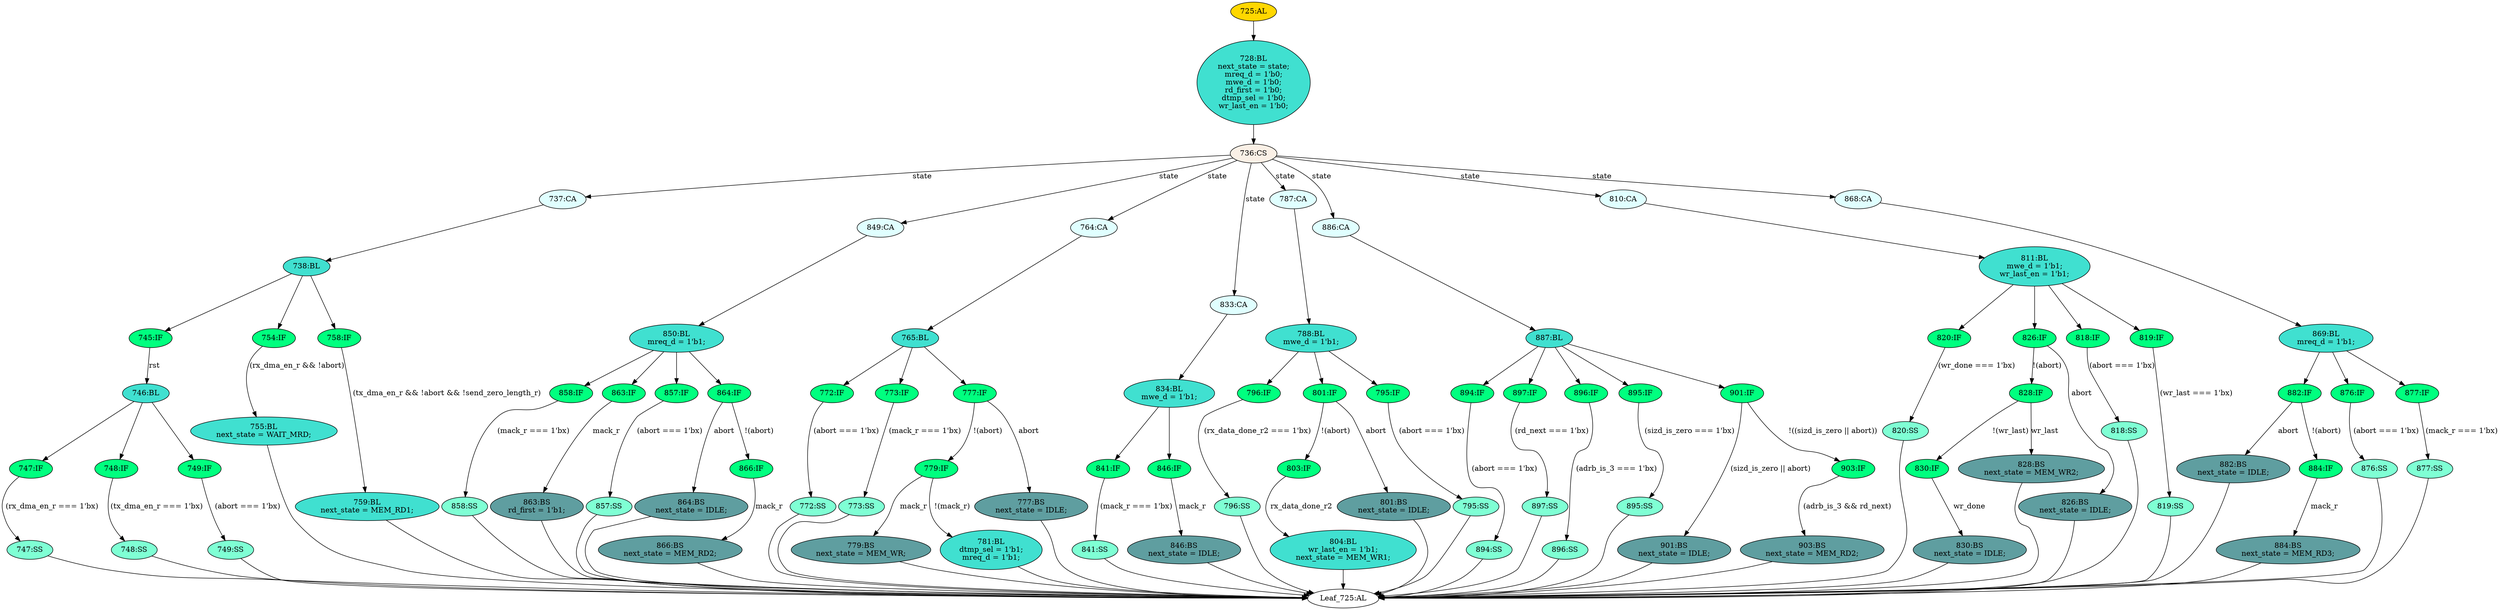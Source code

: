 strict digraph "" {
	node [label="\N"];
	"858:IF"	 [ast="<pyverilog.vparser.ast.IfStatement object at 0x7fa020e40590>",
		fillcolor=springgreen,
		label="858:IF",
		statements="[]",
		style=filled,
		typ=IfStatement];
	"858:SS"	 [ast="<pyverilog.vparser.ast.SingleStatement object at 0x7fa020e405d0>",
		fillcolor=aquamarine,
		label="858:SS",
		statements="[]",
		style=filled,
		typ=SingleStatement];
	"858:IF" -> "858:SS"	 [cond="['mack_r']",
		label="(mack_r === 1'bx)",
		lineno=858];
	"772:SS"	 [ast="<pyverilog.vparser.ast.SingleStatement object at 0x7fa020e56290>",
		fillcolor=aquamarine,
		label="772:SS",
		statements="[]",
		style=filled,
		typ=SingleStatement];
	"Leaf_725:AL"	 [def_var="['mwe_d', 'wr_last_en', 'mreq_d', 'dtmp_sel', 'rd_first', 'next_state']",
		label="Leaf_725:AL"];
	"772:SS" -> "Leaf_725:AL"	 [cond="[]",
		lineno=None];
	"819:SS"	 [ast="<pyverilog.vparser.ast.SingleStatement object at 0x7fa020e40910>",
		fillcolor=aquamarine,
		label="819:SS",
		statements="[]",
		style=filled,
		typ=SingleStatement];
	"819:SS" -> "Leaf_725:AL"	 [cond="[]",
		lineno=None];
	"796:IF"	 [ast="<pyverilog.vparser.ast.IfStatement object at 0x7fa020e40a10>",
		fillcolor=springgreen,
		label="796:IF",
		statements="[]",
		style=filled,
		typ=IfStatement];
	"796:SS"	 [ast="<pyverilog.vparser.ast.SingleStatement object at 0x7fa020e40a50>",
		fillcolor=aquamarine,
		label="796:SS",
		statements="[]",
		style=filled,
		typ=SingleStatement];
	"796:IF" -> "796:SS"	 [cond="['rx_data_done_r2']",
		label="(rx_data_done_r2 === 1'bx)",
		lineno=796];
	"820:IF"	 [ast="<pyverilog.vparser.ast.IfStatement object at 0x7fa020e40c50>",
		fillcolor=springgreen,
		label="820:IF",
		statements="[]",
		style=filled,
		typ=IfStatement];
	"820:SS"	 [ast="<pyverilog.vparser.ast.SingleStatement object at 0x7fa020e40c90>",
		fillcolor=aquamarine,
		label="820:SS",
		statements="[]",
		style=filled,
		typ=SingleStatement];
	"820:IF" -> "820:SS"	 [cond="['wr_done']",
		label="(wr_done === 1'bx)",
		lineno=820];
	"863:IF"	 [ast="<pyverilog.vparser.ast.IfStatement object at 0x7fa020e40e50>",
		fillcolor=springgreen,
		label="863:IF",
		statements="[]",
		style=filled,
		typ=IfStatement];
	"863:BS"	 [ast="<pyverilog.vparser.ast.BlockingSubstitution object at 0x7fa020e40e90>",
		fillcolor=cadetblue,
		label="863:BS
rd_first = 1'b1;",
		statements="[<pyverilog.vparser.ast.BlockingSubstitution object at 0x7fa020e40e90>]",
		style=filled,
		typ=BlockingSubstitution];
	"863:IF" -> "863:BS"	 [cond="['mack_r']",
		label=mack_r,
		lineno=863];
	"841:IF"	 [ast="<pyverilog.vparser.ast.IfStatement object at 0x7fa020e56090>",
		fillcolor=springgreen,
		label="841:IF",
		statements="[]",
		style=filled,
		typ=IfStatement];
	"841:SS"	 [ast="<pyverilog.vparser.ast.SingleStatement object at 0x7fa020e560d0>",
		fillcolor=aquamarine,
		label="841:SS",
		statements="[]",
		style=filled,
		typ=SingleStatement];
	"841:IF" -> "841:SS"	 [cond="['mack_r']",
		label="(mack_r === 1'bx)",
		lineno=841];
	"897:SS"	 [ast="<pyverilog.vparser.ast.SingleStatement object at 0x7fa020e407d0>",
		fillcolor=aquamarine,
		label="897:SS",
		statements="[]",
		style=filled,
		typ=SingleStatement];
	"897:SS" -> "Leaf_725:AL"	 [cond="[]",
		lineno=None];
	"749:SS"	 [ast="<pyverilog.vparser.ast.SingleStatement object at 0x7fa020e56390>",
		fillcolor=aquamarine,
		label="749:SS",
		statements="[]",
		style=filled,
		typ=SingleStatement];
	"749:SS" -> "Leaf_725:AL"	 [cond="[]",
		lineno=None];
	"882:BS"	 [ast="<pyverilog.vparser.ast.BlockingSubstitution object at 0x7fa020e56490>",
		fillcolor=cadetblue,
		label="882:BS
next_state = IDLE;",
		statements="[<pyverilog.vparser.ast.BlockingSubstitution object at 0x7fa020e56490>]",
		style=filled,
		typ=BlockingSubstitution];
	"882:BS" -> "Leaf_725:AL"	 [cond="[]",
		lineno=None];
	"803:IF"	 [ast="<pyverilog.vparser.ast.IfStatement object at 0x7fa020e56610>",
		fillcolor=springgreen,
		label="803:IF",
		statements="[]",
		style=filled,
		typ=IfStatement];
	"804:BL"	 [ast="<pyverilog.vparser.ast.Block object at 0x7fa020e56650>",
		fillcolor=turquoise,
		label="804:BL
wr_last_en = 1'b1;
next_state = MEM_WR1;",
		statements="[<pyverilog.vparser.ast.BlockingSubstitution object at 0x7fa020e56690>, <pyverilog.vparser.ast.BlockingSubstitution object at 0x7fa020e567d0>]",
		style=filled,
		typ=Block];
	"803:IF" -> "804:BL"	 [cond="['rx_data_done_r2']",
		label=rx_data_done_r2,
		lineno=803];
	"826:IF"	 [ast="<pyverilog.vparser.ast.IfStatement object at 0x7fa020e56990>",
		fillcolor=springgreen,
		label="826:IF",
		statements="[]",
		style=filled,
		typ=IfStatement];
	"828:IF"	 [ast="<pyverilog.vparser.ast.IfStatement object at 0x7fa020e569d0>",
		fillcolor=springgreen,
		label="828:IF",
		statements="[]",
		style=filled,
		typ=IfStatement];
	"826:IF" -> "828:IF"	 [cond="['abort']",
		label="!(abort)",
		lineno=826];
	"826:BS"	 [ast="<pyverilog.vparser.ast.BlockingSubstitution object at 0x7fa020e56d50>",
		fillcolor=cadetblue,
		label="826:BS
next_state = IDLE;",
		statements="[<pyverilog.vparser.ast.BlockingSubstitution object at 0x7fa020e56d50>]",
		style=filled,
		typ=BlockingSubstitution];
	"826:IF" -> "826:BS"	 [cond="['abort']",
		label=abort,
		lineno=826];
	"737:CA"	 [ast="<pyverilog.vparser.ast.Case object at 0x7fa020e56ed0>",
		fillcolor=lightcyan,
		label="737:CA",
		statements="[]",
		style=filled,
		typ=Case];
	"738:BL"	 [ast="<pyverilog.vparser.ast.Block object at 0x7fa020e56f50>",
		fillcolor=turquoise,
		label="738:BL",
		statements="[]",
		style=filled,
		typ=Block];
	"737:CA" -> "738:BL"	 [cond="[]",
		lineno=None];
	"894:IF"	 [ast="<pyverilog.vparser.ast.IfStatement object at 0x7fa020e61c10>",
		fillcolor=springgreen,
		label="894:IF",
		statements="[]",
		style=filled,
		typ=IfStatement];
	"894:SS"	 [ast="<pyverilog.vparser.ast.SingleStatement object at 0x7fa020e61c50>",
		fillcolor=aquamarine,
		label="894:SS",
		statements="[]",
		style=filled,
		typ=SingleStatement];
	"894:IF" -> "894:SS"	 [cond="['abort']",
		label="(abort === 1'bx)",
		lineno=894];
	"748:SS"	 [ast="<pyverilog.vparser.ast.SingleStatement object at 0x7fa020e61290>",
		fillcolor=aquamarine,
		label="748:SS",
		statements="[]",
		style=filled,
		typ=SingleStatement];
	"748:SS" -> "Leaf_725:AL"	 [cond="[]",
		lineno=None];
	"857:IF"	 [ast="<pyverilog.vparser.ast.IfStatement object at 0x7fa020e61e10>",
		fillcolor=springgreen,
		label="857:IF",
		statements="[]",
		style=filled,
		typ=IfStatement];
	"857:SS"	 [ast="<pyverilog.vparser.ast.SingleStatement object at 0x7fa020e61e50>",
		fillcolor=aquamarine,
		label="857:SS",
		statements="[]",
		style=filled,
		typ=SingleStatement];
	"857:IF" -> "857:SS"	 [cond="['abort']",
		label="(abort === 1'bx)",
		lineno=857];
	"863:BS" -> "Leaf_725:AL"	 [cond="[]",
		lineno=None];
	"849:CA"	 [ast="<pyverilog.vparser.ast.Case object at 0x7fa020dec050>",
		fillcolor=lightcyan,
		label="849:CA",
		statements="[]",
		style=filled,
		typ=Case];
	"850:BL"	 [ast="<pyverilog.vparser.ast.Block object at 0x7fa020dec0d0>",
		fillcolor=turquoise,
		label="850:BL
mreq_d = 1'b1;",
		statements="[<pyverilog.vparser.ast.BlockingSubstitution object at 0x7fa020dec110>]",
		style=filled,
		typ=Block];
	"849:CA" -> "850:BL"	 [cond="[]",
		lineno=None];
	"728:BL"	 [ast="<pyverilog.vparser.ast.Block object at 0x7fa020decd50>",
		fillcolor=turquoise,
		label="728:BL
next_state = state;
mreq_d = 1'b0;
mwe_d = 1'b0;
rd_first = 1'b0;
dtmp_sel = 1'b0;
wr_last_en = 1'b0;",
		statements="[<pyverilog.vparser.ast.BlockingSubstitution object at 0x7fa020dec5d0>, <pyverilog.vparser.ast.BlockingSubstitution object at 0x7fa020dec710>, <\
pyverilog.vparser.ast.BlockingSubstitution object at 0x7fa020dec850>, <pyverilog.vparser.ast.BlockingSubstitution object at 0x7fa020dec990>, <\
pyverilog.vparser.ast.BlockingSubstitution object at 0x7fa020decad0>, <pyverilog.vparser.ast.BlockingSubstitution object at 0x7fa020decc10>]",
		style=filled,
		typ=Block];
	"736:CS"	 [ast="<pyverilog.vparser.ast.CaseStatement object at 0x7fa020decd90>",
		fillcolor=linen,
		label="736:CS",
		statements="[]",
		style=filled,
		typ=CaseStatement];
	"728:BL" -> "736:CS"	 [cond="[]",
		lineno=None];
	"896:SS"	 [ast="<pyverilog.vparser.ast.SingleStatement object at 0x7fa020e09590>",
		fillcolor=aquamarine,
		label="896:SS",
		statements="[]",
		style=filled,
		typ=SingleStatement];
	"896:SS" -> "Leaf_725:AL"	 [cond="[]",
		lineno=None];
	"882:IF"	 [ast="<pyverilog.vparser.ast.IfStatement object at 0x7fa020dfff90>",
		fillcolor=springgreen,
		label="882:IF",
		statements="[]",
		style=filled,
		typ=IfStatement];
	"882:IF" -> "882:BS"	 [cond="['abort']",
		label=abort,
		lineno=882];
	"884:IF"	 [ast="<pyverilog.vparser.ast.IfStatement object at 0x7fa020dfffd0>",
		fillcolor=springgreen,
		label="884:IF",
		statements="[]",
		style=filled,
		typ=IfStatement];
	"882:IF" -> "884:IF"	 [cond="['abort']",
		label="!(abort)",
		lineno=882];
	"764:CA"	 [ast="<pyverilog.vparser.ast.Case object at 0x7fa020dece50>",
		fillcolor=lightcyan,
		label="764:CA",
		statements="[]",
		style=filled,
		typ=Case];
	"765:BL"	 [ast="<pyverilog.vparser.ast.Block object at 0x7fa020deced0>",
		fillcolor=turquoise,
		label="765:BL",
		statements="[]",
		style=filled,
		typ=Block];
	"764:CA" -> "765:BL"	 [cond="[]",
		lineno=None];
	"897:IF"	 [ast="<pyverilog.vparser.ast.IfStatement object at 0x7fa020e09750>",
		fillcolor=springgreen,
		label="897:IF",
		statements="[]",
		style=filled,
		typ=IfStatement];
	"897:IF" -> "897:SS"	 [cond="['rd_next']",
		label="(rd_next === 1'bx)",
		lineno=897];
	"833:CA"	 [ast="<pyverilog.vparser.ast.Case object at 0x7fa020dff550>",
		fillcolor=lightcyan,
		label="833:CA",
		statements="[]",
		style=filled,
		typ=Case];
	"834:BL"	 [ast="<pyverilog.vparser.ast.Block object at 0x7fa020dff5d0>",
		fillcolor=turquoise,
		label="834:BL
mwe_d = 1'b1;",
		statements="[<pyverilog.vparser.ast.BlockingSubstitution object at 0x7fa020dff610>]",
		style=filled,
		typ=Block];
	"833:CA" -> "834:BL"	 [cond="[]",
		lineno=None];
	"830:IF"	 [ast="<pyverilog.vparser.ast.IfStatement object at 0x7fa020e56a10>",
		fillcolor=springgreen,
		label="830:IF",
		statements="[]",
		style=filled,
		typ=IfStatement];
	"830:BS"	 [ast="<pyverilog.vparser.ast.BlockingSubstitution object at 0x7fa020e56a50>",
		fillcolor=cadetblue,
		label="830:BS
next_state = IDLE;",
		statements="[<pyverilog.vparser.ast.BlockingSubstitution object at 0x7fa020e56a50>]",
		style=filled,
		typ=BlockingSubstitution];
	"830:IF" -> "830:BS"	 [cond="['wr_done']",
		label=wr_done,
		lineno=830];
	"747:IF"	 [ast="<pyverilog.vparser.ast.IfStatement object at 0x7fa020e61050>",
		fillcolor=springgreen,
		label="747:IF",
		statements="[]",
		style=filled,
		typ=IfStatement];
	"747:SS"	 [ast="<pyverilog.vparser.ast.SingleStatement object at 0x7fa020e61090>",
		fillcolor=aquamarine,
		label="747:SS",
		statements="[]",
		style=filled,
		typ=SingleStatement];
	"747:IF" -> "747:SS"	 [cond="['rx_dma_en_r']",
		label="(rx_dma_en_r === 1'bx)",
		lineno=747];
	"828:BS"	 [ast="<pyverilog.vparser.ast.BlockingSubstitution object at 0x7fa020e56bd0>",
		fillcolor=cadetblue,
		label="828:BS
next_state = MEM_WR2;",
		statements="[<pyverilog.vparser.ast.BlockingSubstitution object at 0x7fa020e56bd0>]",
		style=filled,
		typ=BlockingSubstitution];
	"828:BS" -> "Leaf_725:AL"	 [cond="[]",
		lineno=None];
	"894:SS" -> "Leaf_725:AL"	 [cond="[]",
		lineno=None];
	"745:IF"	 [ast="<pyverilog.vparser.ast.IfStatement object at 0x7fa020e56f90>",
		fillcolor=springgreen,
		label="745:IF",
		statements="[]",
		style=filled,
		typ=IfStatement];
	"746:BL"	 [ast="<pyverilog.vparser.ast.Block object at 0x7fa020e56fd0>",
		fillcolor=turquoise,
		label="746:BL",
		statements="[]",
		style=filled,
		typ=Block];
	"745:IF" -> "746:BL"	 [cond="['rst']",
		label=rst,
		lineno=745];
	"779:IF"	 [ast="<pyverilog.vparser.ast.IfStatement object at 0x7fa020df5290>",
		fillcolor=springgreen,
		label="779:IF",
		statements="[]",
		style=filled,
		typ=IfStatement];
	"779:BS"	 [ast="<pyverilog.vparser.ast.BlockingSubstitution object at 0x7fa020df5590>",
		fillcolor=cadetblue,
		label="779:BS
next_state = MEM_WR;",
		statements="[<pyverilog.vparser.ast.BlockingSubstitution object at 0x7fa020df5590>]",
		style=filled,
		typ=BlockingSubstitution];
	"779:IF" -> "779:BS"	 [cond="['mack_r']",
		label=mack_r,
		lineno=779];
	"781:BL"	 [ast="<pyverilog.vparser.ast.Block object at 0x7fa020df52d0>",
		fillcolor=turquoise,
		label="781:BL
dtmp_sel = 1'b1;
mreq_d = 1'b1;",
		statements="[<pyverilog.vparser.ast.BlockingSubstitution object at 0x7fa020df5310>, <pyverilog.vparser.ast.BlockingSubstitution object at 0x7fa020df5450>]",
		style=filled,
		typ=Block];
	"779:IF" -> "781:BL"	 [cond="['mack_r']",
		label="!(mack_r)",
		lineno=779];
	"773:SS"	 [ast="<pyverilog.vparser.ast.SingleStatement object at 0x7fa020df5090>",
		fillcolor=aquamarine,
		label="773:SS",
		statements="[]",
		style=filled,
		typ=SingleStatement];
	"773:SS" -> "Leaf_725:AL"	 [cond="[]",
		lineno=None];
	"876:IF"	 [ast="<pyverilog.vparser.ast.IfStatement object at 0x7fa020dffa10>",
		fillcolor=springgreen,
		label="876:IF",
		statements="[]",
		style=filled,
		typ=IfStatement];
	"876:SS"	 [ast="<pyverilog.vparser.ast.SingleStatement object at 0x7fa020dffa50>",
		fillcolor=aquamarine,
		label="876:SS",
		statements="[]",
		style=filled,
		typ=SingleStatement];
	"876:IF" -> "876:SS"	 [cond="['abort']",
		label="(abort === 1'bx)",
		lineno=876];
	"759:BL"	 [ast="<pyverilog.vparser.ast.Block object at 0x7fa020e61890>",
		fillcolor=turquoise,
		label="759:BL
next_state = MEM_RD1;",
		statements="[<pyverilog.vparser.ast.BlockingSubstitution object at 0x7fa020e618d0>]",
		style=filled,
		typ=Block];
	"759:BL" -> "Leaf_725:AL"	 [cond="[]",
		lineno=None];
	"820:SS" -> "Leaf_725:AL"	 [cond="[]",
		lineno=None];
	"811:BL"	 [ast="<pyverilog.vparser.ast.Block object at 0x7fa020df5f10>",
		fillcolor=turquoise,
		label="811:BL
mwe_d = 1'b1;
wr_last_en = 1'b1;",
		statements="[<pyverilog.vparser.ast.BlockingSubstitution object at 0x7fa020dff2d0>, <pyverilog.vparser.ast.BlockingSubstitution object at 0x7fa020dff410>]",
		style=filled,
		typ=Block];
	"811:BL" -> "820:IF"	 [cond="[]",
		lineno=None];
	"811:BL" -> "826:IF"	 [cond="[]",
		lineno=None];
	"818:IF"	 [ast="<pyverilog.vparser.ast.IfStatement object at 0x7fa020df5f50>",
		fillcolor=springgreen,
		label="818:IF",
		statements="[]",
		style=filled,
		typ=IfStatement];
	"811:BL" -> "818:IF"	 [cond="[]",
		lineno=None];
	"819:IF"	 [ast="<pyverilog.vparser.ast.IfStatement object at 0x7fa020dff1d0>",
		fillcolor=springgreen,
		label="819:IF",
		statements="[]",
		style=filled,
		typ=IfStatement];
	"811:BL" -> "819:IF"	 [cond="[]",
		lineno=None];
	"804:BL" -> "Leaf_725:AL"	 [cond="[]",
		lineno=None];
	"858:SS" -> "Leaf_725:AL"	 [cond="[]",
		lineno=None];
	"796:SS" -> "Leaf_725:AL"	 [cond="[]",
		lineno=None];
	"828:IF" -> "830:IF"	 [cond="['wr_last']",
		label="!(wr_last)",
		lineno=828];
	"828:IF" -> "828:BS"	 [cond="['wr_last']",
		label=wr_last,
		lineno=828];
	"830:BS" -> "Leaf_725:AL"	 [cond="[]",
		lineno=None];
	"795:SS"	 [ast="<pyverilog.vparser.ast.SingleStatement object at 0x7fa020df5990>",
		fillcolor=aquamarine,
		label="795:SS",
		statements="[]",
		style=filled,
		typ=SingleStatement];
	"795:SS" -> "Leaf_725:AL"	 [cond="[]",
		lineno=None];
	"884:BS"	 [ast="<pyverilog.vparser.ast.BlockingSubstitution object at 0x7fa020e09050>",
		fillcolor=cadetblue,
		label="884:BS
next_state = MEM_RD3;",
		statements="[<pyverilog.vparser.ast.BlockingSubstitution object at 0x7fa020e09050>]",
		style=filled,
		typ=BlockingSubstitution];
	"884:BS" -> "Leaf_725:AL"	 [cond="[]",
		lineno=None];
	"818:SS"	 [ast="<pyverilog.vparser.ast.SingleStatement object at 0x7fa020df5f90>",
		fillcolor=aquamarine,
		label="818:SS",
		statements="[]",
		style=filled,
		typ=SingleStatement];
	"818:SS" -> "Leaf_725:AL"	 [cond="[]",
		lineno=None];
	"788:BL"	 [ast="<pyverilog.vparser.ast.Block object at 0x7fa020df5910>",
		fillcolor=turquoise,
		label="788:BL
mwe_d = 1'b1;",
		statements="[<pyverilog.vparser.ast.BlockingSubstitution object at 0x7fa020df5b90>]",
		style=filled,
		typ=Block];
	"788:BL" -> "796:IF"	 [cond="[]",
		lineno=None];
	"801:IF"	 [ast="<pyverilog.vparser.ast.IfStatement object at 0x7fa020df5cd0>",
		fillcolor=springgreen,
		label="801:IF",
		statements="[]",
		style=filled,
		typ=IfStatement];
	"788:BL" -> "801:IF"	 [cond="[]",
		lineno=None];
	"795:IF"	 [ast="<pyverilog.vparser.ast.IfStatement object at 0x7fa020df5950>",
		fillcolor=springgreen,
		label="795:IF",
		statements="[]",
		style=filled,
		typ=IfStatement];
	"788:BL" -> "795:IF"	 [cond="[]",
		lineno=None];
	"754:IF"	 [ast="<pyverilog.vparser.ast.IfStatement object at 0x7fa020e61590>",
		fillcolor=springgreen,
		label="754:IF",
		statements="[]",
		style=filled,
		typ=IfStatement];
	"755:BL"	 [ast="<pyverilog.vparser.ast.Block object at 0x7fa020e615d0>",
		fillcolor=turquoise,
		label="755:BL
next_state = WAIT_MRD;",
		statements="[<pyverilog.vparser.ast.BlockingSubstitution object at 0x7fa020e61610>]",
		style=filled,
		typ=Block];
	"754:IF" -> "755:BL"	 [cond="['rx_dma_en_r', 'abort']",
		label="(rx_dma_en_r && !abort)",
		lineno=754];
	"896:IF"	 [ast="<pyverilog.vparser.ast.IfStatement object at 0x7fa020e09550>",
		fillcolor=springgreen,
		label="896:IF",
		statements="[]",
		style=filled,
		typ=IfStatement];
	"896:IF" -> "896:SS"	 [cond="['adrb_is_3']",
		label="(adrb_is_3 === 1'bx)",
		lineno=896];
	"772:IF"	 [ast="<pyverilog.vparser.ast.IfStatement object at 0x7fa020decf10>",
		fillcolor=springgreen,
		label="772:IF",
		statements="[]",
		style=filled,
		typ=IfStatement];
	"772:IF" -> "772:SS"	 [cond="['abort']",
		label="(abort === 1'bx)",
		lineno=772];
	"846:IF"	 [ast="<pyverilog.vparser.ast.IfStatement object at 0x7fa020dff790>",
		fillcolor=springgreen,
		label="846:IF",
		statements="[]",
		style=filled,
		typ=IfStatement];
	"846:BS"	 [ast="<pyverilog.vparser.ast.BlockingSubstitution object at 0x7fa020dff7d0>",
		fillcolor=cadetblue,
		label="846:BS
next_state = IDLE;",
		statements="[<pyverilog.vparser.ast.BlockingSubstitution object at 0x7fa020dff7d0>]",
		style=filled,
		typ=BlockingSubstitution];
	"846:IF" -> "846:BS"	 [cond="['mack_r']",
		label=mack_r,
		lineno=846];
	"765:BL" -> "772:IF"	 [cond="[]",
		lineno=None];
	"773:IF"	 [ast="<pyverilog.vparser.ast.IfStatement object at 0x7fa020df5050>",
		fillcolor=springgreen,
		label="773:IF",
		statements="[]",
		style=filled,
		typ=IfStatement];
	"765:BL" -> "773:IF"	 [cond="[]",
		lineno=None];
	"777:IF"	 [ast="<pyverilog.vparser.ast.IfStatement object at 0x7fa020df5250>",
		fillcolor=springgreen,
		label="777:IF",
		statements="[]",
		style=filled,
		typ=IfStatement];
	"765:BL" -> "777:IF"	 [cond="[]",
		lineno=None];
	"746:BL" -> "747:IF"	 [cond="[]",
		lineno=None];
	"748:IF"	 [ast="<pyverilog.vparser.ast.IfStatement object at 0x7fa020e61250>",
		fillcolor=springgreen,
		label="748:IF",
		statements="[]",
		style=filled,
		typ=IfStatement];
	"746:BL" -> "748:IF"	 [cond="[]",
		lineno=None];
	"749:IF"	 [ast="<pyverilog.vparser.ast.IfStatement object at 0x7fa020e61450>",
		fillcolor=springgreen,
		label="749:IF",
		statements="[]",
		style=filled,
		typ=IfStatement];
	"746:BL" -> "749:IF"	 [cond="[]",
		lineno=None];
	"787:CA"	 [ast="<pyverilog.vparser.ast.Case object at 0x7fa020df5890>",
		fillcolor=lightcyan,
		label="787:CA",
		statements="[]",
		style=filled,
		typ=Case];
	"787:CA" -> "788:BL"	 [cond="[]",
		lineno=None];
	"801:BS"	 [ast="<pyverilog.vparser.ast.BlockingSubstitution object at 0x7fa020df5d10>",
		fillcolor=cadetblue,
		label="801:BS
next_state = IDLE;",
		statements="[<pyverilog.vparser.ast.BlockingSubstitution object at 0x7fa020df5d10>]",
		style=filled,
		typ=BlockingSubstitution];
	"801:BS" -> "Leaf_725:AL"	 [cond="[]",
		lineno=None];
	"886:CA"	 [ast="<pyverilog.vparser.ast.Case object at 0x7fa020e09210>",
		fillcolor=lightcyan,
		label="886:CA",
		statements="[]",
		style=filled,
		typ=Case];
	"887:BL"	 [ast="<pyverilog.vparser.ast.Block object at 0x7fa020e09290>",
		fillcolor=turquoise,
		label="887:BL",
		statements="[]",
		style=filled,
		typ=Block];
	"886:CA" -> "887:BL"	 [cond="[]",
		lineno=None];
	"747:SS" -> "Leaf_725:AL"	 [cond="[]",
		lineno=None];
	"864:IF"	 [ast="<pyverilog.vparser.ast.IfStatement object at 0x7fa020dec250>",
		fillcolor=springgreen,
		label="864:IF",
		statements="[]",
		style=filled,
		typ=IfStatement];
	"864:BS"	 [ast="<pyverilog.vparser.ast.BlockingSubstitution object at 0x7fa020dec450>",
		fillcolor=cadetblue,
		label="864:BS
next_state = IDLE;",
		statements="[<pyverilog.vparser.ast.BlockingSubstitution object at 0x7fa020dec450>]",
		style=filled,
		typ=BlockingSubstitution];
	"864:IF" -> "864:BS"	 [cond="['abort']",
		label=abort,
		lineno=864];
	"866:IF"	 [ast="<pyverilog.vparser.ast.IfStatement object at 0x7fa020dec290>",
		fillcolor=springgreen,
		label="866:IF",
		statements="[]",
		style=filled,
		typ=IfStatement];
	"864:IF" -> "866:IF"	 [cond="['abort']",
		label="!(abort)",
		lineno=864];
	"758:IF"	 [ast="<pyverilog.vparser.ast.IfStatement object at 0x7fa020e61850>",
		fillcolor=springgreen,
		label="758:IF",
		statements="[]",
		style=filled,
		typ=IfStatement];
	"758:IF" -> "759:BL"	 [cond="['tx_dma_en_r', 'abort', 'send_zero_length_r']",
		label="(tx_dma_en_r && !abort && !send_zero_length_r)",
		lineno=758];
	"895:IF"	 [ast="<pyverilog.vparser.ast.IfStatement object at 0x7fa020e092d0>",
		fillcolor=springgreen,
		label="895:IF",
		statements="[]",
		style=filled,
		typ=IfStatement];
	"895:SS"	 [ast="<pyverilog.vparser.ast.SingleStatement object at 0x7fa020e09310>",
		fillcolor=aquamarine,
		label="895:SS",
		statements="[]",
		style=filled,
		typ=SingleStatement];
	"895:IF" -> "895:SS"	 [cond="['sizd_is_zero']",
		label="(sizd_is_zero === 1'bx)",
		lineno=895];
	"773:IF" -> "773:SS"	 [cond="['mack_r']",
		label="(mack_r === 1'bx)",
		lineno=773];
	"877:IF"	 [ast="<pyverilog.vparser.ast.IfStatement object at 0x7fa020dffc50>",
		fillcolor=springgreen,
		label="877:IF",
		statements="[]",
		style=filled,
		typ=IfStatement];
	"877:SS"	 [ast="<pyverilog.vparser.ast.SingleStatement object at 0x7fa020dffc90>",
		fillcolor=aquamarine,
		label="877:SS",
		statements="[]",
		style=filled,
		typ=SingleStatement];
	"877:IF" -> "877:SS"	 [cond="['mack_r']",
		label="(mack_r === 1'bx)",
		lineno=877];
	"755:BL" -> "Leaf_725:AL"	 [cond="[]",
		lineno=None];
	"810:CA"	 [ast="<pyverilog.vparser.ast.Case object at 0x7fa020df5e90>",
		fillcolor=lightcyan,
		label="810:CA",
		statements="[]",
		style=filled,
		typ=Case];
	"810:CA" -> "811:BL"	 [cond="[]",
		lineno=None];
	"864:BS" -> "Leaf_725:AL"	 [cond="[]",
		lineno=None];
	"887:BL" -> "894:IF"	 [cond="[]",
		lineno=None];
	"887:BL" -> "897:IF"	 [cond="[]",
		lineno=None];
	"887:BL" -> "896:IF"	 [cond="[]",
		lineno=None];
	"887:BL" -> "895:IF"	 [cond="[]",
		lineno=None];
	"901:IF"	 [ast="<pyverilog.vparser.ast.IfStatement object at 0x7fa020e09850>",
		fillcolor=springgreen,
		label="901:IF",
		statements="[]",
		style=filled,
		typ=IfStatement];
	"887:BL" -> "901:IF"	 [cond="[]",
		lineno=None];
	"801:IF" -> "803:IF"	 [cond="['abort']",
		label="!(abort)",
		lineno=801];
	"801:IF" -> "801:BS"	 [cond="['abort']",
		label=abort,
		lineno=801];
	"901:BS"	 [ast="<pyverilog.vparser.ast.BlockingSubstitution object at 0x7fa020e09ad0>",
		fillcolor=cadetblue,
		label="901:BS
next_state = IDLE;",
		statements="[<pyverilog.vparser.ast.BlockingSubstitution object at 0x7fa020e09ad0>]",
		style=filled,
		typ=BlockingSubstitution];
	"901:BS" -> "Leaf_725:AL"	 [cond="[]",
		lineno=None];
	"876:SS" -> "Leaf_725:AL"	 [cond="[]",
		lineno=None];
	"869:BL"	 [ast="<pyverilog.vparser.ast.Block object at 0x7fa020dff9d0>",
		fillcolor=turquoise,
		label="869:BL
mreq_d = 1'b1;",
		statements="[<pyverilog.vparser.ast.BlockingSubstitution object at 0x7fa020dffe50>]",
		style=filled,
		typ=Block];
	"869:BL" -> "882:IF"	 [cond="[]",
		lineno=None];
	"869:BL" -> "876:IF"	 [cond="[]",
		lineno=None];
	"869:BL" -> "877:IF"	 [cond="[]",
		lineno=None];
	"866:BS"	 [ast="<pyverilog.vparser.ast.BlockingSubstitution object at 0x7fa020dec2d0>",
		fillcolor=cadetblue,
		label="866:BS
next_state = MEM_RD2;",
		statements="[<pyverilog.vparser.ast.BlockingSubstitution object at 0x7fa020dec2d0>]",
		style=filled,
		typ=BlockingSubstitution];
	"866:BS" -> "Leaf_725:AL"	 [cond="[]",
		lineno=None];
	"795:IF" -> "795:SS"	 [cond="['abort']",
		label="(abort === 1'bx)",
		lineno=795];
	"857:SS" -> "Leaf_725:AL"	 [cond="[]",
		lineno=None];
	"736:CS" -> "737:CA"	 [cond="['state']",
		label=state,
		lineno=736];
	"736:CS" -> "849:CA"	 [cond="['state']",
		label=state,
		lineno=736];
	"736:CS" -> "764:CA"	 [cond="['state']",
		label=state,
		lineno=736];
	"736:CS" -> "833:CA"	 [cond="['state']",
		label=state,
		lineno=736];
	"736:CS" -> "787:CA"	 [cond="['state']",
		label=state,
		lineno=736];
	"736:CS" -> "886:CA"	 [cond="['state']",
		label=state,
		lineno=736];
	"736:CS" -> "810:CA"	 [cond="['state']",
		label=state,
		lineno=736];
	"868:CA"	 [ast="<pyverilog.vparser.ast.Case object at 0x7fa020dff950>",
		fillcolor=lightcyan,
		label="868:CA",
		statements="[]",
		style=filled,
		typ=Case];
	"736:CS" -> "868:CA"	 [cond="['state']",
		label=state,
		lineno=736];
	"850:BL" -> "858:IF"	 [cond="[]",
		lineno=None];
	"850:BL" -> "863:IF"	 [cond="[]",
		lineno=None];
	"850:BL" -> "857:IF"	 [cond="[]",
		lineno=None];
	"850:BL" -> "864:IF"	 [cond="[]",
		lineno=None];
	"748:IF" -> "748:SS"	 [cond="['tx_dma_en_r']",
		label="(tx_dma_en_r === 1'bx)",
		lineno=748];
	"903:BS"	 [ast="<pyverilog.vparser.ast.BlockingSubstitution object at 0x7fa020e098d0>",
		fillcolor=cadetblue,
		label="903:BS
next_state = MEM_RD2;",
		statements="[<pyverilog.vparser.ast.BlockingSubstitution object at 0x7fa020e098d0>]",
		style=filled,
		typ=BlockingSubstitution];
	"903:BS" -> "Leaf_725:AL"	 [cond="[]",
		lineno=None];
	"841:SS" -> "Leaf_725:AL"	 [cond="[]",
		lineno=None];
	"901:IF" -> "901:BS"	 [cond="['sizd_is_zero', 'abort']",
		label="(sizd_is_zero || abort)",
		lineno=901];
	"903:IF"	 [ast="<pyverilog.vparser.ast.IfStatement object at 0x7fa020e09890>",
		fillcolor=springgreen,
		label="903:IF",
		statements="[]",
		style=filled,
		typ=IfStatement];
	"901:IF" -> "903:IF"	 [cond="['sizd_is_zero', 'abort']",
		label="!((sizd_is_zero || abort))",
		lineno=901];
	"846:BS" -> "Leaf_725:AL"	 [cond="[]",
		lineno=None];
	"866:IF" -> "866:BS"	 [cond="['mack_r']",
		label=mack_r,
		lineno=866];
	"818:IF" -> "818:SS"	 [cond="['abort']",
		label="(abort === 1'bx)",
		lineno=818];
	"777:IF" -> "779:IF"	 [cond="['abort']",
		label="!(abort)",
		lineno=777];
	"777:BS"	 [ast="<pyverilog.vparser.ast.BlockingSubstitution object at 0x7fa020df5710>",
		fillcolor=cadetblue,
		label="777:BS
next_state = IDLE;",
		statements="[<pyverilog.vparser.ast.BlockingSubstitution object at 0x7fa020df5710>]",
		style=filled,
		typ=BlockingSubstitution];
	"777:IF" -> "777:BS"	 [cond="['abort']",
		label=abort,
		lineno=777];
	"738:BL" -> "745:IF"	 [cond="[]",
		lineno=None];
	"738:BL" -> "754:IF"	 [cond="[]",
		lineno=None];
	"738:BL" -> "758:IF"	 [cond="[]",
		lineno=None];
	"834:BL" -> "841:IF"	 [cond="[]",
		lineno=None];
	"834:BL" -> "846:IF"	 [cond="[]",
		lineno=None];
	"779:BS" -> "Leaf_725:AL"	 [cond="[]",
		lineno=None];
	"884:IF" -> "884:BS"	 [cond="['mack_r']",
		label=mack_r,
		lineno=884];
	"868:CA" -> "869:BL"	 [cond="[]",
		lineno=None];
	"781:BL" -> "Leaf_725:AL"	 [cond="[]",
		lineno=None];
	"877:SS" -> "Leaf_725:AL"	 [cond="[]",
		lineno=None];
	"826:BS" -> "Leaf_725:AL"	 [cond="[]",
		lineno=None];
	"895:SS" -> "Leaf_725:AL"	 [cond="[]",
		lineno=None];
	"903:IF" -> "903:BS"	 [cond="['adrb_is_3', 'rd_next']",
		label="(adrb_is_3 && rd_next)",
		lineno=903];
	"819:IF" -> "819:SS"	 [cond="['wr_last']",
		label="(wr_last === 1'bx)",
		lineno=819];
	"777:BS" -> "Leaf_725:AL"	 [cond="[]",
		lineno=None];
	"749:IF" -> "749:SS"	 [cond="['abort']",
		label="(abort === 1'bx)",
		lineno=749];
	"725:AL"	 [ast="<pyverilog.vparser.ast.Always object at 0x7fa020e09d50>",
		clk_sens=False,
		fillcolor=gold,
		label="725:AL",
		sens="['state', 'mack_r', 'abort', 'rx_dma_en_r', 'tx_dma_en_r', 'sizd_is_zero', 'wr_last', 'wr_done', 'rx_data_done_r2', 'rd_next', '\
adrb_is_3', 'send_zero_length_r']",
		statements="[]",
		style=filled,
		typ=Always,
		use_var="['wr_last', 'rd_next', 'rx_data_done_r2', 'abort', 'rx_dma_en_r', 'send_zero_length_r', 'mack_r', 'sizd_is_zero', 'state', 'wr_done', '\
tx_dma_en_r', 'rst', 'adrb_is_3']"];
	"725:AL" -> "728:BL"	 [cond="[]",
		lineno=None];
}
